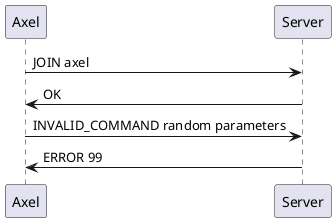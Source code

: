 @startuml
Axel -> Server: JOIN axel
Server -> Axel: OK

Axel -> Server: INVALID_COMMAND random parameters
Server -> Axel: ERROR 99
@enduml
